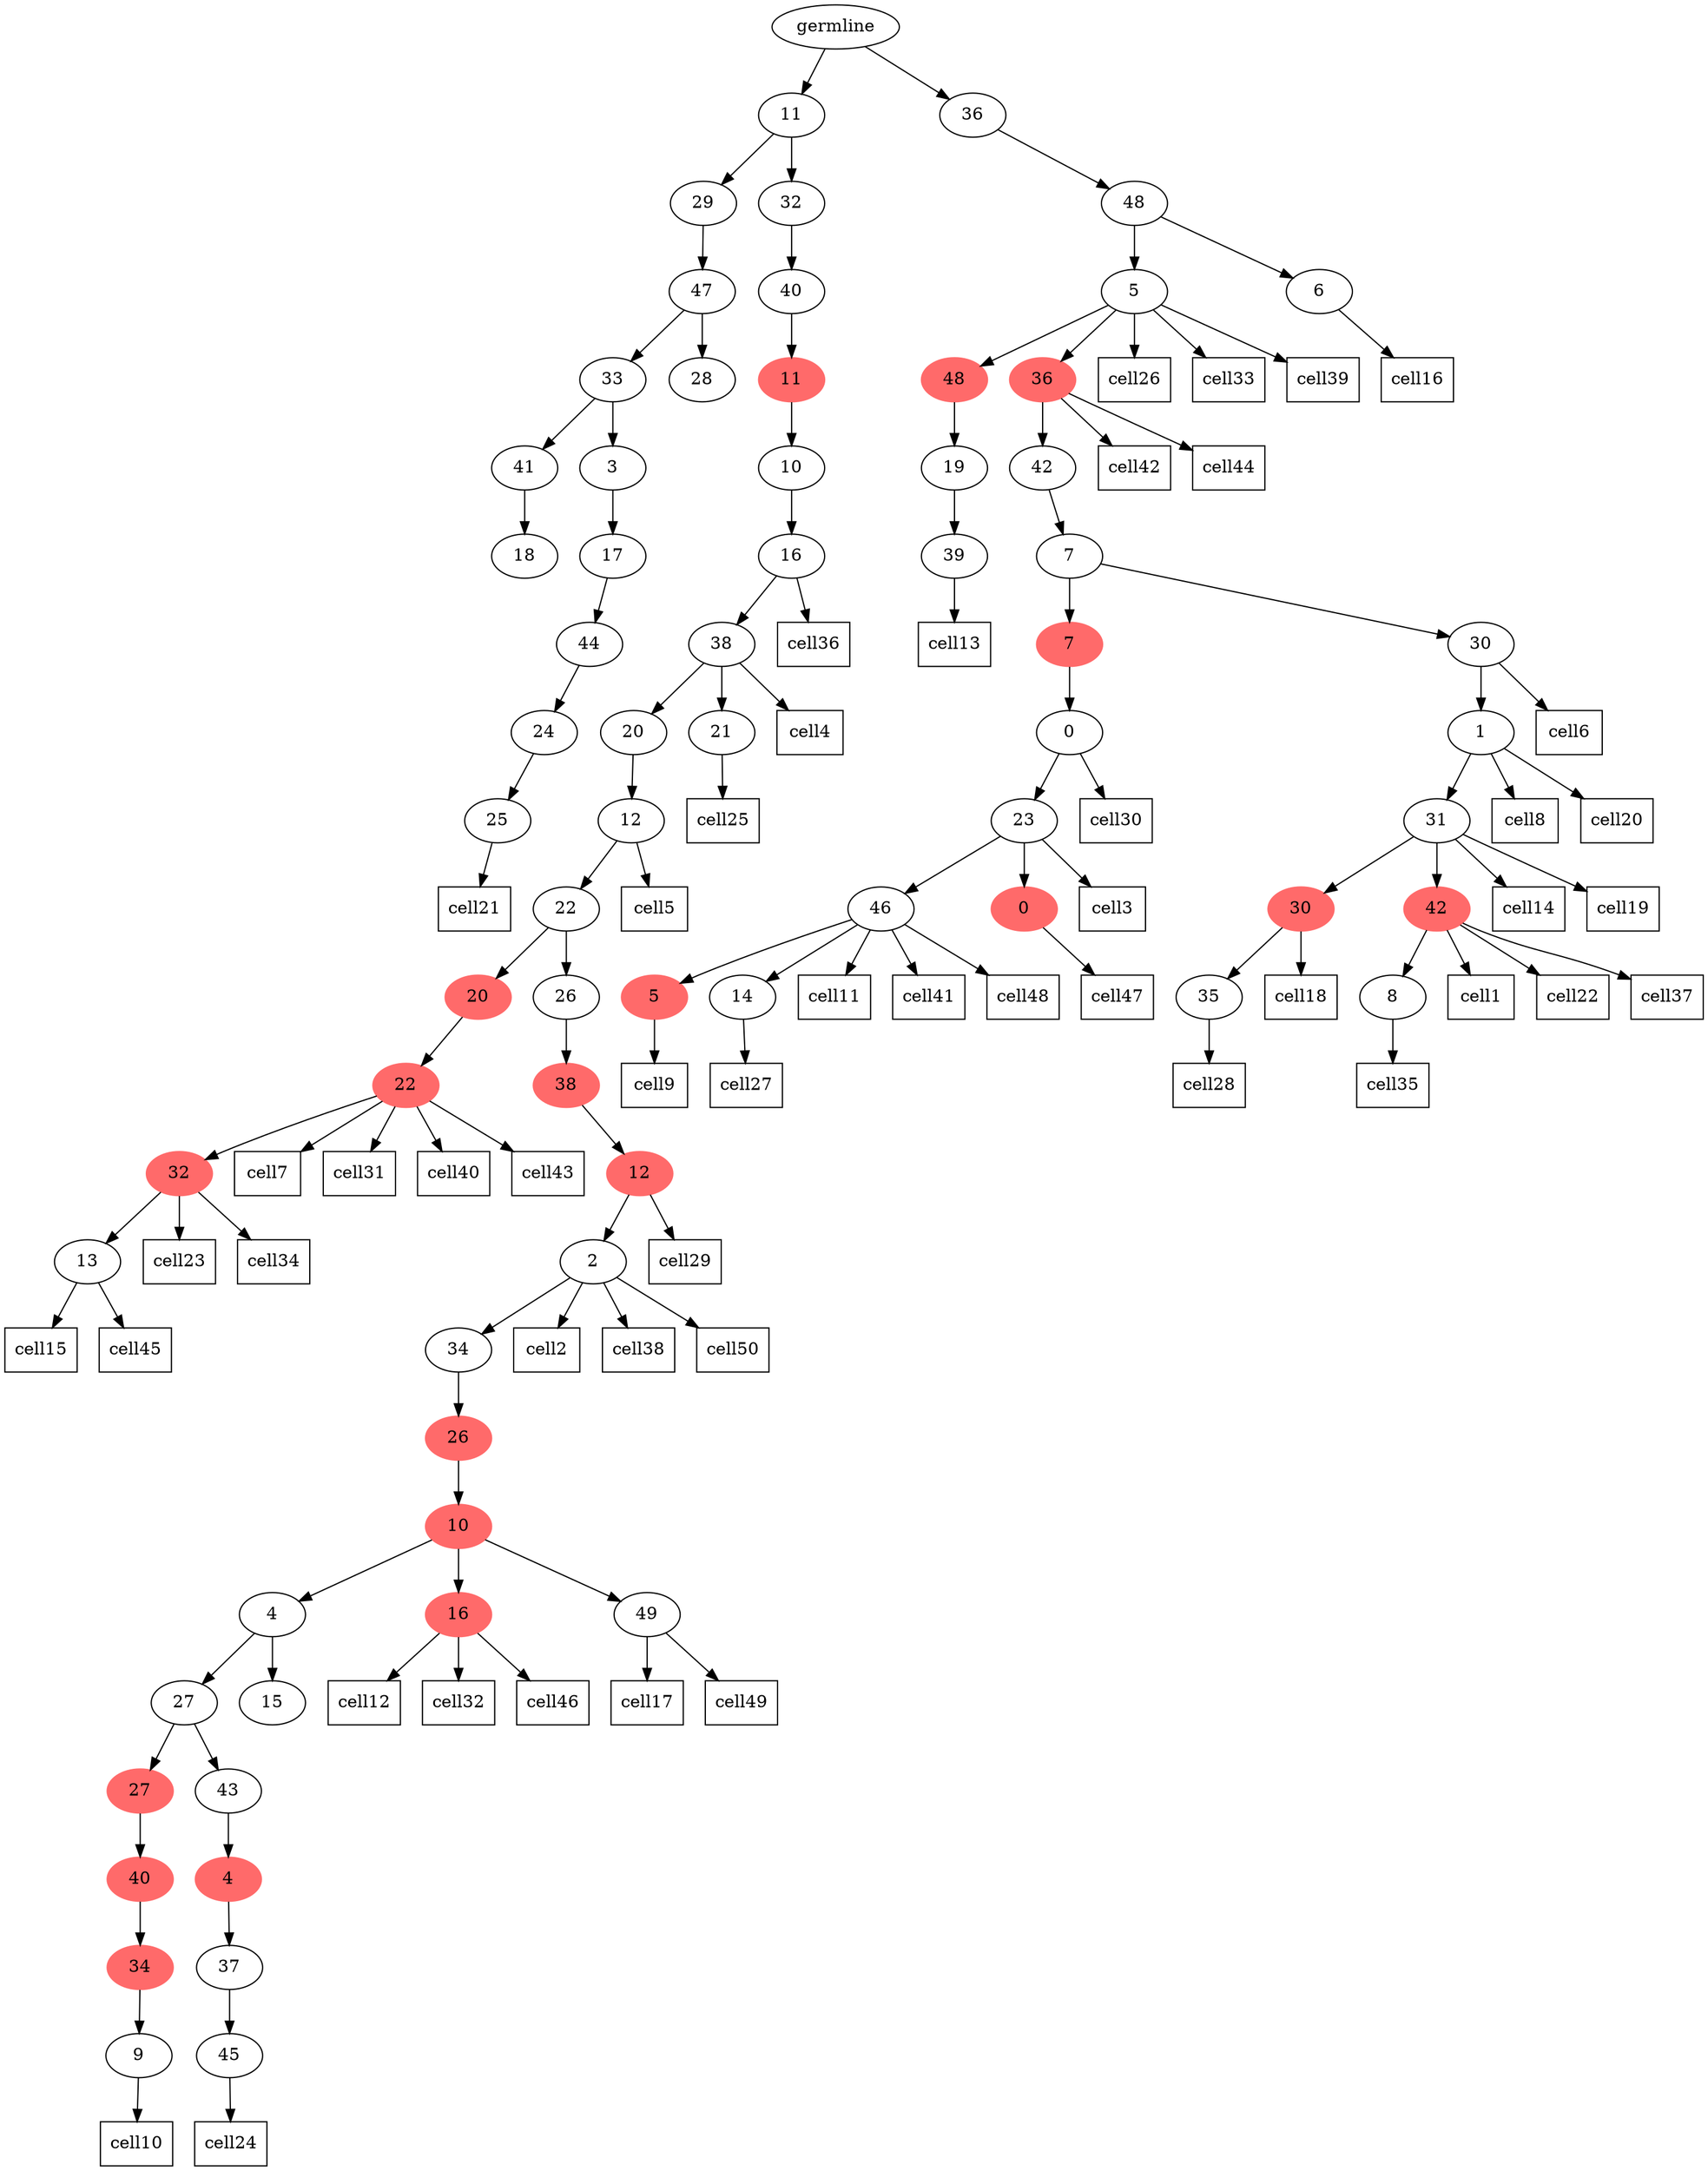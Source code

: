 digraph g {
	"68" -> "69";
	"69" [label="18"];
	"66" -> "67";
	"67" [label="25"];
	"65" -> "66";
	"66" [label="24"];
	"64" -> "65";
	"65" [label="44"];
	"63" -> "64";
	"64" [label="17"];
	"62" -> "63";
	"63" [label="3"];
	"62" -> "68";
	"68" [label="41"];
	"61" -> "62";
	"62" [label="33"];
	"61" -> "70";
	"70" [label="28"];
	"60" -> "61";
	"61" [label="47"];
	"57" -> "58";
	"58" [label="13"];
	"56" -> "57";
	"57" [color=indianred1, style=filled, label="32"];
	"55" -> "56";
	"56" [color=indianred1, style=filled, label="22"];
	"51" -> "52";
	"52" [label="9"];
	"50" -> "51";
	"51" [color=indianred1, style=filled, label="34"];
	"49" -> "50";
	"50" [color=indianred1, style=filled, label="40"];
	"47" -> "48";
	"48" [label="45"];
	"46" -> "47";
	"47" [label="37"];
	"45" -> "46";
	"46" [color=indianred1, style=filled, label="4"];
	"44" -> "45";
	"45" [label="43"];
	"44" -> "49";
	"49" [color=indianred1, style=filled, label="27"];
	"43" -> "44";
	"44" [label="27"];
	"43" -> "53";
	"53" [label="15"];
	"41" -> "42";
	"42" [color=indianred1, style=filled, label="16"];
	"41" -> "43";
	"43" [label="4"];
	"41" -> "54";
	"54" [label="49"];
	"40" -> "41";
	"41" [color=indianred1, style=filled, label="10"];
	"39" -> "40";
	"40" [color=indianred1, style=filled, label="26"];
	"38" -> "39";
	"39" [label="34"];
	"37" -> "38";
	"38" [label="2"];
	"36" -> "37";
	"37" [color=indianred1, style=filled, label="12"];
	"35" -> "36";
	"36" [color=indianred1, style=filled, label="38"];
	"34" -> "35";
	"35" [label="26"];
	"34" -> "55";
	"55" [color=indianred1, style=filled, label="20"];
	"33" -> "34";
	"34" [label="22"];
	"32" -> "33";
	"33" [label="12"];
	"31" -> "32";
	"32" [label="20"];
	"31" -> "59";
	"59" [label="21"];
	"30" -> "31";
	"31" [label="38"];
	"29" -> "30";
	"30" [label="16"];
	"28" -> "29";
	"29" [label="10"];
	"27" -> "28";
	"28" [color=indianred1, style=filled, label="11"];
	"26" -> "27";
	"27" [label="40"];
	"25" -> "26";
	"26" [label="32"];
	"25" -> "60";
	"60" [label="29"];
	"22" -> "23";
	"23" [label="39"];
	"21" -> "22";
	"22" [label="19"];
	"17" -> "18";
	"18" [color=indianred1, style=filled, label="5"];
	"17" -> "19";
	"19" [label="14"];
	"16" -> "17";
	"17" [label="46"];
	"16" -> "20";
	"20" [color=indianred1, style=filled, label="0"];
	"15" -> "16";
	"16" [label="23"];
	"14" -> "15";
	"15" [label="0"];
	"12" -> "13";
	"13" [label="35"];
	"10" -> "11";
	"11" [label="8"];
	"9" -> "10";
	"10" [color=indianred1, style=filled, label="42"];
	"9" -> "12";
	"12" [color=indianred1, style=filled, label="30"];
	"8" -> "9";
	"9" [label="31"];
	"7" -> "8";
	"8" [label="1"];
	"6" -> "7";
	"7" [label="30"];
	"6" -> "14";
	"14" [color=indianred1, style=filled, label="7"];
	"5" -> "6";
	"6" [label="7"];
	"4" -> "5";
	"5" [label="42"];
	"3" -> "4";
	"4" [color=indianred1, style=filled, label="36"];
	"3" -> "21";
	"21" [color=indianred1, style=filled, label="48"];
	"2" -> "3";
	"3" [label="5"];
	"2" -> "24";
	"24" [label="6"];
	"1" -> "2";
	"2" [label="48"];
	"0" -> "1";
	"1" [label="36"];
	"0" -> "25";
	"25" [label="11"];
	"0" [label="germline"];
	"10" -> cell1;
	cell1 [shape=box]
	"38" -> cell2;
	cell2 [shape=box]
	"16" -> cell3;
	cell3 [shape=box]
	"31" -> cell4;
	cell4 [shape=box]
	"33" -> cell5;
	cell5 [shape=box]
	"7" -> cell6;
	cell6 [shape=box]
	"56" -> cell7;
	cell7 [shape=box]
	"8" -> cell8;
	cell8 [shape=box]
	"18" -> cell9;
	cell9 [shape=box]
	"52" -> cell10;
	cell10 [shape=box]
	"17" -> cell11;
	cell11 [shape=box]
	"42" -> cell12;
	cell12 [shape=box]
	"23" -> cell13;
	cell13 [shape=box]
	"9" -> cell14;
	cell14 [shape=box]
	"58" -> cell15;
	cell15 [shape=box]
	"24" -> cell16;
	cell16 [shape=box]
	"54" -> cell17;
	cell17 [shape=box]
	"12" -> cell18;
	cell18 [shape=box]
	"9" -> cell19;
	cell19 [shape=box]
	"8" -> cell20;
	cell20 [shape=box]
	"67" -> cell21;
	cell21 [shape=box]
	"10" -> cell22;
	cell22 [shape=box]
	"57" -> cell23;
	cell23 [shape=box]
	"48" -> cell24;
	cell24 [shape=box]
	"59" -> cell25;
	cell25 [shape=box]
	"3" -> cell26;
	cell26 [shape=box]
	"19" -> cell27;
	cell27 [shape=box]
	"13" -> cell28;
	cell28 [shape=box]
	"37" -> cell29;
	cell29 [shape=box]
	"15" -> cell30;
	cell30 [shape=box]
	"56" -> cell31;
	cell31 [shape=box]
	"42" -> cell32;
	cell32 [shape=box]
	"3" -> cell33;
	cell33 [shape=box]
	"57" -> cell34;
	cell34 [shape=box]
	"11" -> cell35;
	cell35 [shape=box]
	"30" -> cell36;
	cell36 [shape=box]
	"10" -> cell37;
	cell37 [shape=box]
	"38" -> cell38;
	cell38 [shape=box]
	"3" -> cell39;
	cell39 [shape=box]
	"56" -> cell40;
	cell40 [shape=box]
	"17" -> cell41;
	cell41 [shape=box]
	"4" -> cell42;
	cell42 [shape=box]
	"56" -> cell43;
	cell43 [shape=box]
	"4" -> cell44;
	cell44 [shape=box]
	"58" -> cell45;
	cell45 [shape=box]
	"42" -> cell46;
	cell46 [shape=box]
	"20" -> cell47;
	cell47 [shape=box]
	"17" -> cell48;
	cell48 [shape=box]
	"54" -> cell49;
	cell49 [shape=box]
	"38" -> cell50;
	cell50 [shape=box]
}
